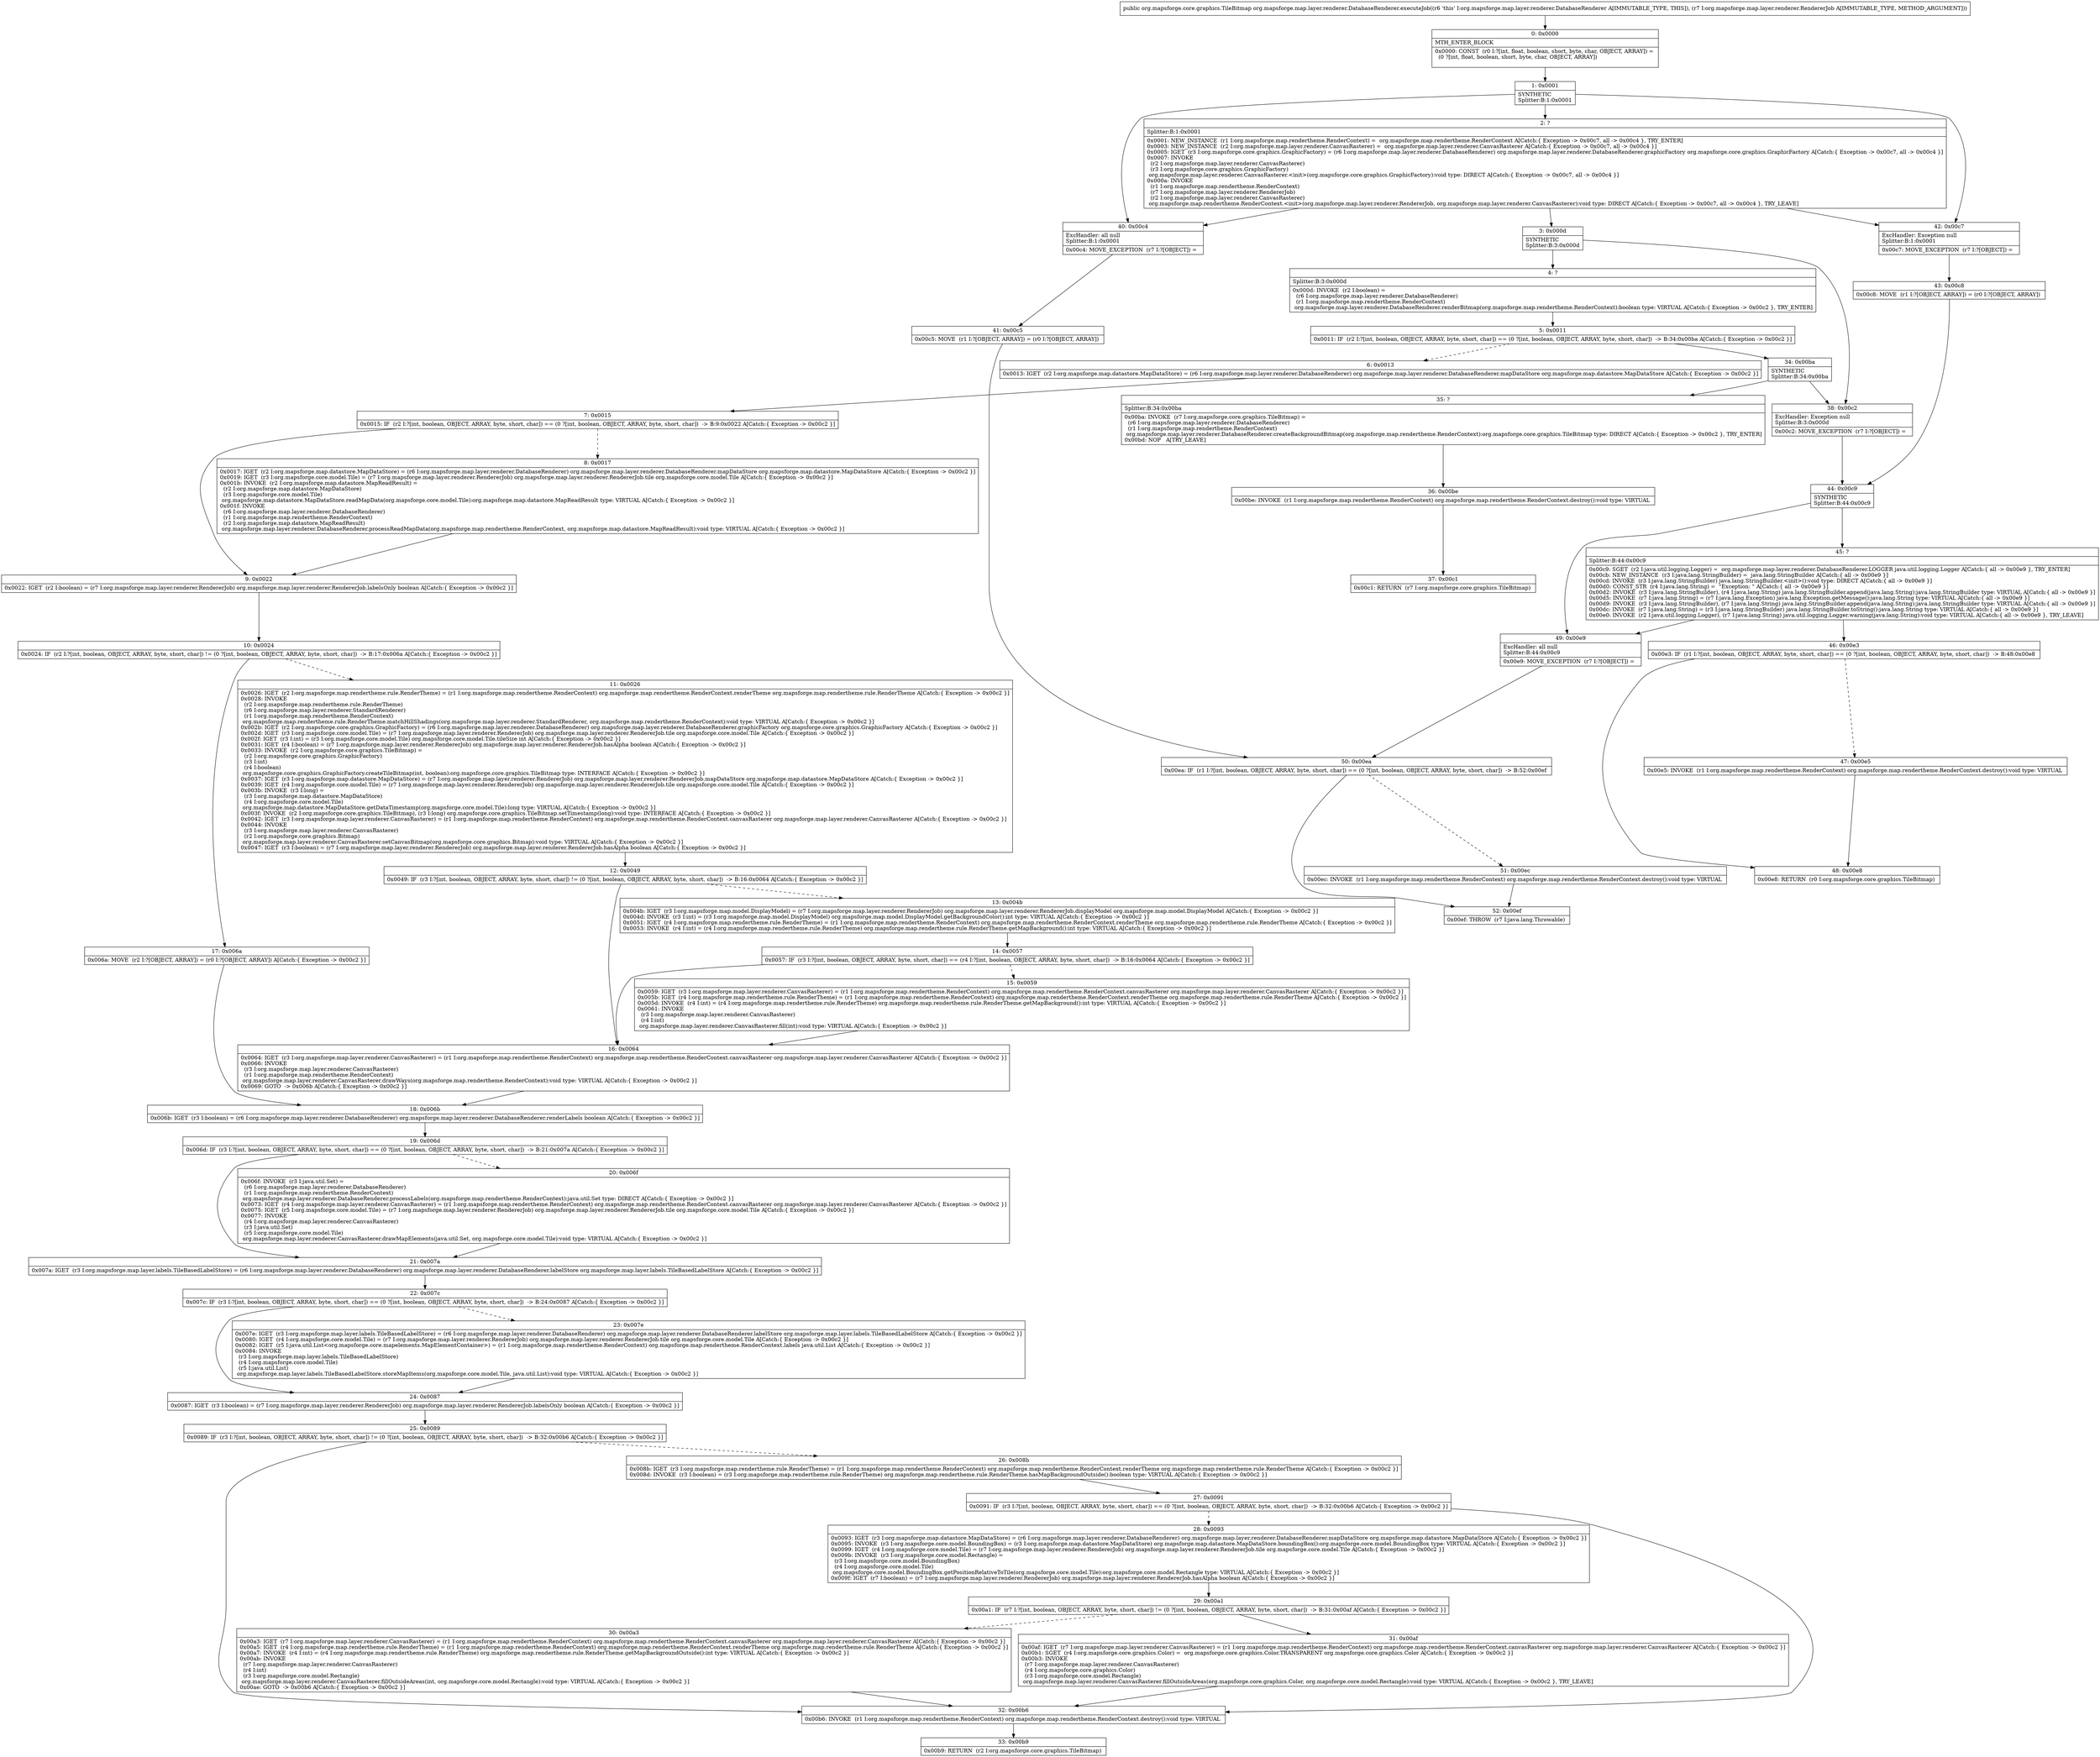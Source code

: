 digraph "CFG fororg.mapsforge.map.layer.renderer.DatabaseRenderer.executeJob(Lorg\/mapsforge\/map\/layer\/renderer\/RendererJob;)Lorg\/mapsforge\/core\/graphics\/TileBitmap;" {
Node_0 [shape=record,label="{0\:\ 0x0000|MTH_ENTER_BLOCK\l|0x0000: CONST  (r0 I:?[int, float, boolean, short, byte, char, OBJECT, ARRAY]) = \l  (0 ?[int, float, boolean, short, byte, char, OBJECT, ARRAY])\l \l}"];
Node_1 [shape=record,label="{1\:\ 0x0001|SYNTHETIC\lSplitter:B:1:0x0001\l}"];
Node_2 [shape=record,label="{2\:\ ?|Splitter:B:1:0x0001\l|0x0001: NEW_INSTANCE  (r1 I:org.mapsforge.map.rendertheme.RenderContext) =  org.mapsforge.map.rendertheme.RenderContext A[Catch:\{ Exception \-\> 0x00c7, all \-\> 0x00c4 \}, TRY_ENTER]\l0x0003: NEW_INSTANCE  (r2 I:org.mapsforge.map.layer.renderer.CanvasRasterer) =  org.mapsforge.map.layer.renderer.CanvasRasterer A[Catch:\{ Exception \-\> 0x00c7, all \-\> 0x00c4 \}]\l0x0005: IGET  (r3 I:org.mapsforge.core.graphics.GraphicFactory) = (r6 I:org.mapsforge.map.layer.renderer.DatabaseRenderer) org.mapsforge.map.layer.renderer.DatabaseRenderer.graphicFactory org.mapsforge.core.graphics.GraphicFactory A[Catch:\{ Exception \-\> 0x00c7, all \-\> 0x00c4 \}]\l0x0007: INVOKE  \l  (r2 I:org.mapsforge.map.layer.renderer.CanvasRasterer)\l  (r3 I:org.mapsforge.core.graphics.GraphicFactory)\l org.mapsforge.map.layer.renderer.CanvasRasterer.\<init\>(org.mapsforge.core.graphics.GraphicFactory):void type: DIRECT A[Catch:\{ Exception \-\> 0x00c7, all \-\> 0x00c4 \}]\l0x000a: INVOKE  \l  (r1 I:org.mapsforge.map.rendertheme.RenderContext)\l  (r7 I:org.mapsforge.map.layer.renderer.RendererJob)\l  (r2 I:org.mapsforge.map.layer.renderer.CanvasRasterer)\l org.mapsforge.map.rendertheme.RenderContext.\<init\>(org.mapsforge.map.layer.renderer.RendererJob, org.mapsforge.map.layer.renderer.CanvasRasterer):void type: DIRECT A[Catch:\{ Exception \-\> 0x00c7, all \-\> 0x00c4 \}, TRY_LEAVE]\l}"];
Node_3 [shape=record,label="{3\:\ 0x000d|SYNTHETIC\lSplitter:B:3:0x000d\l}"];
Node_4 [shape=record,label="{4\:\ ?|Splitter:B:3:0x000d\l|0x000d: INVOKE  (r2 I:boolean) = \l  (r6 I:org.mapsforge.map.layer.renderer.DatabaseRenderer)\l  (r1 I:org.mapsforge.map.rendertheme.RenderContext)\l org.mapsforge.map.layer.renderer.DatabaseRenderer.renderBitmap(org.mapsforge.map.rendertheme.RenderContext):boolean type: VIRTUAL A[Catch:\{ Exception \-\> 0x00c2 \}, TRY_ENTER]\l}"];
Node_5 [shape=record,label="{5\:\ 0x0011|0x0011: IF  (r2 I:?[int, boolean, OBJECT, ARRAY, byte, short, char]) == (0 ?[int, boolean, OBJECT, ARRAY, byte, short, char])  \-\> B:34:0x00ba A[Catch:\{ Exception \-\> 0x00c2 \}]\l}"];
Node_6 [shape=record,label="{6\:\ 0x0013|0x0013: IGET  (r2 I:org.mapsforge.map.datastore.MapDataStore) = (r6 I:org.mapsforge.map.layer.renderer.DatabaseRenderer) org.mapsforge.map.layer.renderer.DatabaseRenderer.mapDataStore org.mapsforge.map.datastore.MapDataStore A[Catch:\{ Exception \-\> 0x00c2 \}]\l}"];
Node_7 [shape=record,label="{7\:\ 0x0015|0x0015: IF  (r2 I:?[int, boolean, OBJECT, ARRAY, byte, short, char]) == (0 ?[int, boolean, OBJECT, ARRAY, byte, short, char])  \-\> B:9:0x0022 A[Catch:\{ Exception \-\> 0x00c2 \}]\l}"];
Node_8 [shape=record,label="{8\:\ 0x0017|0x0017: IGET  (r2 I:org.mapsforge.map.datastore.MapDataStore) = (r6 I:org.mapsforge.map.layer.renderer.DatabaseRenderer) org.mapsforge.map.layer.renderer.DatabaseRenderer.mapDataStore org.mapsforge.map.datastore.MapDataStore A[Catch:\{ Exception \-\> 0x00c2 \}]\l0x0019: IGET  (r3 I:org.mapsforge.core.model.Tile) = (r7 I:org.mapsforge.map.layer.renderer.RendererJob) org.mapsforge.map.layer.renderer.RendererJob.tile org.mapsforge.core.model.Tile A[Catch:\{ Exception \-\> 0x00c2 \}]\l0x001b: INVOKE  (r2 I:org.mapsforge.map.datastore.MapReadResult) = \l  (r2 I:org.mapsforge.map.datastore.MapDataStore)\l  (r3 I:org.mapsforge.core.model.Tile)\l org.mapsforge.map.datastore.MapDataStore.readMapData(org.mapsforge.core.model.Tile):org.mapsforge.map.datastore.MapReadResult type: VIRTUAL A[Catch:\{ Exception \-\> 0x00c2 \}]\l0x001f: INVOKE  \l  (r6 I:org.mapsforge.map.layer.renderer.DatabaseRenderer)\l  (r1 I:org.mapsforge.map.rendertheme.RenderContext)\l  (r2 I:org.mapsforge.map.datastore.MapReadResult)\l org.mapsforge.map.layer.renderer.DatabaseRenderer.processReadMapData(org.mapsforge.map.rendertheme.RenderContext, org.mapsforge.map.datastore.MapReadResult):void type: VIRTUAL A[Catch:\{ Exception \-\> 0x00c2 \}]\l}"];
Node_9 [shape=record,label="{9\:\ 0x0022|0x0022: IGET  (r2 I:boolean) = (r7 I:org.mapsforge.map.layer.renderer.RendererJob) org.mapsforge.map.layer.renderer.RendererJob.labelsOnly boolean A[Catch:\{ Exception \-\> 0x00c2 \}]\l}"];
Node_10 [shape=record,label="{10\:\ 0x0024|0x0024: IF  (r2 I:?[int, boolean, OBJECT, ARRAY, byte, short, char]) != (0 ?[int, boolean, OBJECT, ARRAY, byte, short, char])  \-\> B:17:0x006a A[Catch:\{ Exception \-\> 0x00c2 \}]\l}"];
Node_11 [shape=record,label="{11\:\ 0x0026|0x0026: IGET  (r2 I:org.mapsforge.map.rendertheme.rule.RenderTheme) = (r1 I:org.mapsforge.map.rendertheme.RenderContext) org.mapsforge.map.rendertheme.RenderContext.renderTheme org.mapsforge.map.rendertheme.rule.RenderTheme A[Catch:\{ Exception \-\> 0x00c2 \}]\l0x0028: INVOKE  \l  (r2 I:org.mapsforge.map.rendertheme.rule.RenderTheme)\l  (r6 I:org.mapsforge.map.layer.renderer.StandardRenderer)\l  (r1 I:org.mapsforge.map.rendertheme.RenderContext)\l org.mapsforge.map.rendertheme.rule.RenderTheme.matchHillShadings(org.mapsforge.map.layer.renderer.StandardRenderer, org.mapsforge.map.rendertheme.RenderContext):void type: VIRTUAL A[Catch:\{ Exception \-\> 0x00c2 \}]\l0x002b: IGET  (r2 I:org.mapsforge.core.graphics.GraphicFactory) = (r6 I:org.mapsforge.map.layer.renderer.DatabaseRenderer) org.mapsforge.map.layer.renderer.DatabaseRenderer.graphicFactory org.mapsforge.core.graphics.GraphicFactory A[Catch:\{ Exception \-\> 0x00c2 \}]\l0x002d: IGET  (r3 I:org.mapsforge.core.model.Tile) = (r7 I:org.mapsforge.map.layer.renderer.RendererJob) org.mapsforge.map.layer.renderer.RendererJob.tile org.mapsforge.core.model.Tile A[Catch:\{ Exception \-\> 0x00c2 \}]\l0x002f: IGET  (r3 I:int) = (r3 I:org.mapsforge.core.model.Tile) org.mapsforge.core.model.Tile.tileSize int A[Catch:\{ Exception \-\> 0x00c2 \}]\l0x0031: IGET  (r4 I:boolean) = (r7 I:org.mapsforge.map.layer.renderer.RendererJob) org.mapsforge.map.layer.renderer.RendererJob.hasAlpha boolean A[Catch:\{ Exception \-\> 0x00c2 \}]\l0x0033: INVOKE  (r2 I:org.mapsforge.core.graphics.TileBitmap) = \l  (r2 I:org.mapsforge.core.graphics.GraphicFactory)\l  (r3 I:int)\l  (r4 I:boolean)\l org.mapsforge.core.graphics.GraphicFactory.createTileBitmap(int, boolean):org.mapsforge.core.graphics.TileBitmap type: INTERFACE A[Catch:\{ Exception \-\> 0x00c2 \}]\l0x0037: IGET  (r3 I:org.mapsforge.map.datastore.MapDataStore) = (r7 I:org.mapsforge.map.layer.renderer.RendererJob) org.mapsforge.map.layer.renderer.RendererJob.mapDataStore org.mapsforge.map.datastore.MapDataStore A[Catch:\{ Exception \-\> 0x00c2 \}]\l0x0039: IGET  (r4 I:org.mapsforge.core.model.Tile) = (r7 I:org.mapsforge.map.layer.renderer.RendererJob) org.mapsforge.map.layer.renderer.RendererJob.tile org.mapsforge.core.model.Tile A[Catch:\{ Exception \-\> 0x00c2 \}]\l0x003b: INVOKE  (r3 I:long) = \l  (r3 I:org.mapsforge.map.datastore.MapDataStore)\l  (r4 I:org.mapsforge.core.model.Tile)\l org.mapsforge.map.datastore.MapDataStore.getDataTimestamp(org.mapsforge.core.model.Tile):long type: VIRTUAL A[Catch:\{ Exception \-\> 0x00c2 \}]\l0x003f: INVOKE  (r2 I:org.mapsforge.core.graphics.TileBitmap), (r3 I:long) org.mapsforge.core.graphics.TileBitmap.setTimestamp(long):void type: INTERFACE A[Catch:\{ Exception \-\> 0x00c2 \}]\l0x0042: IGET  (r3 I:org.mapsforge.map.layer.renderer.CanvasRasterer) = (r1 I:org.mapsforge.map.rendertheme.RenderContext) org.mapsforge.map.rendertheme.RenderContext.canvasRasterer org.mapsforge.map.layer.renderer.CanvasRasterer A[Catch:\{ Exception \-\> 0x00c2 \}]\l0x0044: INVOKE  \l  (r3 I:org.mapsforge.map.layer.renderer.CanvasRasterer)\l  (r2 I:org.mapsforge.core.graphics.Bitmap)\l org.mapsforge.map.layer.renderer.CanvasRasterer.setCanvasBitmap(org.mapsforge.core.graphics.Bitmap):void type: VIRTUAL A[Catch:\{ Exception \-\> 0x00c2 \}]\l0x0047: IGET  (r3 I:boolean) = (r7 I:org.mapsforge.map.layer.renderer.RendererJob) org.mapsforge.map.layer.renderer.RendererJob.hasAlpha boolean A[Catch:\{ Exception \-\> 0x00c2 \}]\l}"];
Node_12 [shape=record,label="{12\:\ 0x0049|0x0049: IF  (r3 I:?[int, boolean, OBJECT, ARRAY, byte, short, char]) != (0 ?[int, boolean, OBJECT, ARRAY, byte, short, char])  \-\> B:16:0x0064 A[Catch:\{ Exception \-\> 0x00c2 \}]\l}"];
Node_13 [shape=record,label="{13\:\ 0x004b|0x004b: IGET  (r3 I:org.mapsforge.map.model.DisplayModel) = (r7 I:org.mapsforge.map.layer.renderer.RendererJob) org.mapsforge.map.layer.renderer.RendererJob.displayModel org.mapsforge.map.model.DisplayModel A[Catch:\{ Exception \-\> 0x00c2 \}]\l0x004d: INVOKE  (r3 I:int) = (r3 I:org.mapsforge.map.model.DisplayModel) org.mapsforge.map.model.DisplayModel.getBackgroundColor():int type: VIRTUAL A[Catch:\{ Exception \-\> 0x00c2 \}]\l0x0051: IGET  (r4 I:org.mapsforge.map.rendertheme.rule.RenderTheme) = (r1 I:org.mapsforge.map.rendertheme.RenderContext) org.mapsforge.map.rendertheme.RenderContext.renderTheme org.mapsforge.map.rendertheme.rule.RenderTheme A[Catch:\{ Exception \-\> 0x00c2 \}]\l0x0053: INVOKE  (r4 I:int) = (r4 I:org.mapsforge.map.rendertheme.rule.RenderTheme) org.mapsforge.map.rendertheme.rule.RenderTheme.getMapBackground():int type: VIRTUAL A[Catch:\{ Exception \-\> 0x00c2 \}]\l}"];
Node_14 [shape=record,label="{14\:\ 0x0057|0x0057: IF  (r3 I:?[int, boolean, OBJECT, ARRAY, byte, short, char]) == (r4 I:?[int, boolean, OBJECT, ARRAY, byte, short, char])  \-\> B:16:0x0064 A[Catch:\{ Exception \-\> 0x00c2 \}]\l}"];
Node_15 [shape=record,label="{15\:\ 0x0059|0x0059: IGET  (r3 I:org.mapsforge.map.layer.renderer.CanvasRasterer) = (r1 I:org.mapsforge.map.rendertheme.RenderContext) org.mapsforge.map.rendertheme.RenderContext.canvasRasterer org.mapsforge.map.layer.renderer.CanvasRasterer A[Catch:\{ Exception \-\> 0x00c2 \}]\l0x005b: IGET  (r4 I:org.mapsforge.map.rendertheme.rule.RenderTheme) = (r1 I:org.mapsforge.map.rendertheme.RenderContext) org.mapsforge.map.rendertheme.RenderContext.renderTheme org.mapsforge.map.rendertheme.rule.RenderTheme A[Catch:\{ Exception \-\> 0x00c2 \}]\l0x005d: INVOKE  (r4 I:int) = (r4 I:org.mapsforge.map.rendertheme.rule.RenderTheme) org.mapsforge.map.rendertheme.rule.RenderTheme.getMapBackground():int type: VIRTUAL A[Catch:\{ Exception \-\> 0x00c2 \}]\l0x0061: INVOKE  \l  (r3 I:org.mapsforge.map.layer.renderer.CanvasRasterer)\l  (r4 I:int)\l org.mapsforge.map.layer.renderer.CanvasRasterer.fill(int):void type: VIRTUAL A[Catch:\{ Exception \-\> 0x00c2 \}]\l}"];
Node_16 [shape=record,label="{16\:\ 0x0064|0x0064: IGET  (r3 I:org.mapsforge.map.layer.renderer.CanvasRasterer) = (r1 I:org.mapsforge.map.rendertheme.RenderContext) org.mapsforge.map.rendertheme.RenderContext.canvasRasterer org.mapsforge.map.layer.renderer.CanvasRasterer A[Catch:\{ Exception \-\> 0x00c2 \}]\l0x0066: INVOKE  \l  (r3 I:org.mapsforge.map.layer.renderer.CanvasRasterer)\l  (r1 I:org.mapsforge.map.rendertheme.RenderContext)\l org.mapsforge.map.layer.renderer.CanvasRasterer.drawWays(org.mapsforge.map.rendertheme.RenderContext):void type: VIRTUAL A[Catch:\{ Exception \-\> 0x00c2 \}]\l0x0069: GOTO  \-\> 0x006b A[Catch:\{ Exception \-\> 0x00c2 \}]\l}"];
Node_17 [shape=record,label="{17\:\ 0x006a|0x006a: MOVE  (r2 I:?[OBJECT, ARRAY]) = (r0 I:?[OBJECT, ARRAY]) A[Catch:\{ Exception \-\> 0x00c2 \}]\l}"];
Node_18 [shape=record,label="{18\:\ 0x006b|0x006b: IGET  (r3 I:boolean) = (r6 I:org.mapsforge.map.layer.renderer.DatabaseRenderer) org.mapsforge.map.layer.renderer.DatabaseRenderer.renderLabels boolean A[Catch:\{ Exception \-\> 0x00c2 \}]\l}"];
Node_19 [shape=record,label="{19\:\ 0x006d|0x006d: IF  (r3 I:?[int, boolean, OBJECT, ARRAY, byte, short, char]) == (0 ?[int, boolean, OBJECT, ARRAY, byte, short, char])  \-\> B:21:0x007a A[Catch:\{ Exception \-\> 0x00c2 \}]\l}"];
Node_20 [shape=record,label="{20\:\ 0x006f|0x006f: INVOKE  (r3 I:java.util.Set) = \l  (r6 I:org.mapsforge.map.layer.renderer.DatabaseRenderer)\l  (r1 I:org.mapsforge.map.rendertheme.RenderContext)\l org.mapsforge.map.layer.renderer.DatabaseRenderer.processLabels(org.mapsforge.map.rendertheme.RenderContext):java.util.Set type: DIRECT A[Catch:\{ Exception \-\> 0x00c2 \}]\l0x0073: IGET  (r4 I:org.mapsforge.map.layer.renderer.CanvasRasterer) = (r1 I:org.mapsforge.map.rendertheme.RenderContext) org.mapsforge.map.rendertheme.RenderContext.canvasRasterer org.mapsforge.map.layer.renderer.CanvasRasterer A[Catch:\{ Exception \-\> 0x00c2 \}]\l0x0075: IGET  (r5 I:org.mapsforge.core.model.Tile) = (r7 I:org.mapsforge.map.layer.renderer.RendererJob) org.mapsforge.map.layer.renderer.RendererJob.tile org.mapsforge.core.model.Tile A[Catch:\{ Exception \-\> 0x00c2 \}]\l0x0077: INVOKE  \l  (r4 I:org.mapsforge.map.layer.renderer.CanvasRasterer)\l  (r3 I:java.util.Set)\l  (r5 I:org.mapsforge.core.model.Tile)\l org.mapsforge.map.layer.renderer.CanvasRasterer.drawMapElements(java.util.Set, org.mapsforge.core.model.Tile):void type: VIRTUAL A[Catch:\{ Exception \-\> 0x00c2 \}]\l}"];
Node_21 [shape=record,label="{21\:\ 0x007a|0x007a: IGET  (r3 I:org.mapsforge.map.layer.labels.TileBasedLabelStore) = (r6 I:org.mapsforge.map.layer.renderer.DatabaseRenderer) org.mapsforge.map.layer.renderer.DatabaseRenderer.labelStore org.mapsforge.map.layer.labels.TileBasedLabelStore A[Catch:\{ Exception \-\> 0x00c2 \}]\l}"];
Node_22 [shape=record,label="{22\:\ 0x007c|0x007c: IF  (r3 I:?[int, boolean, OBJECT, ARRAY, byte, short, char]) == (0 ?[int, boolean, OBJECT, ARRAY, byte, short, char])  \-\> B:24:0x0087 A[Catch:\{ Exception \-\> 0x00c2 \}]\l}"];
Node_23 [shape=record,label="{23\:\ 0x007e|0x007e: IGET  (r3 I:org.mapsforge.map.layer.labels.TileBasedLabelStore) = (r6 I:org.mapsforge.map.layer.renderer.DatabaseRenderer) org.mapsforge.map.layer.renderer.DatabaseRenderer.labelStore org.mapsforge.map.layer.labels.TileBasedLabelStore A[Catch:\{ Exception \-\> 0x00c2 \}]\l0x0080: IGET  (r4 I:org.mapsforge.core.model.Tile) = (r7 I:org.mapsforge.map.layer.renderer.RendererJob) org.mapsforge.map.layer.renderer.RendererJob.tile org.mapsforge.core.model.Tile A[Catch:\{ Exception \-\> 0x00c2 \}]\l0x0082: IGET  (r5 I:java.util.List\<org.mapsforge.core.mapelements.MapElementContainer\>) = (r1 I:org.mapsforge.map.rendertheme.RenderContext) org.mapsforge.map.rendertheme.RenderContext.labels java.util.List A[Catch:\{ Exception \-\> 0x00c2 \}]\l0x0084: INVOKE  \l  (r3 I:org.mapsforge.map.layer.labels.TileBasedLabelStore)\l  (r4 I:org.mapsforge.core.model.Tile)\l  (r5 I:java.util.List)\l org.mapsforge.map.layer.labels.TileBasedLabelStore.storeMapItems(org.mapsforge.core.model.Tile, java.util.List):void type: VIRTUAL A[Catch:\{ Exception \-\> 0x00c2 \}]\l}"];
Node_24 [shape=record,label="{24\:\ 0x0087|0x0087: IGET  (r3 I:boolean) = (r7 I:org.mapsforge.map.layer.renderer.RendererJob) org.mapsforge.map.layer.renderer.RendererJob.labelsOnly boolean A[Catch:\{ Exception \-\> 0x00c2 \}]\l}"];
Node_25 [shape=record,label="{25\:\ 0x0089|0x0089: IF  (r3 I:?[int, boolean, OBJECT, ARRAY, byte, short, char]) != (0 ?[int, boolean, OBJECT, ARRAY, byte, short, char])  \-\> B:32:0x00b6 A[Catch:\{ Exception \-\> 0x00c2 \}]\l}"];
Node_26 [shape=record,label="{26\:\ 0x008b|0x008b: IGET  (r3 I:org.mapsforge.map.rendertheme.rule.RenderTheme) = (r1 I:org.mapsforge.map.rendertheme.RenderContext) org.mapsforge.map.rendertheme.RenderContext.renderTheme org.mapsforge.map.rendertheme.rule.RenderTheme A[Catch:\{ Exception \-\> 0x00c2 \}]\l0x008d: INVOKE  (r3 I:boolean) = (r3 I:org.mapsforge.map.rendertheme.rule.RenderTheme) org.mapsforge.map.rendertheme.rule.RenderTheme.hasMapBackgroundOutside():boolean type: VIRTUAL A[Catch:\{ Exception \-\> 0x00c2 \}]\l}"];
Node_27 [shape=record,label="{27\:\ 0x0091|0x0091: IF  (r3 I:?[int, boolean, OBJECT, ARRAY, byte, short, char]) == (0 ?[int, boolean, OBJECT, ARRAY, byte, short, char])  \-\> B:32:0x00b6 A[Catch:\{ Exception \-\> 0x00c2 \}]\l}"];
Node_28 [shape=record,label="{28\:\ 0x0093|0x0093: IGET  (r3 I:org.mapsforge.map.datastore.MapDataStore) = (r6 I:org.mapsforge.map.layer.renderer.DatabaseRenderer) org.mapsforge.map.layer.renderer.DatabaseRenderer.mapDataStore org.mapsforge.map.datastore.MapDataStore A[Catch:\{ Exception \-\> 0x00c2 \}]\l0x0095: INVOKE  (r3 I:org.mapsforge.core.model.BoundingBox) = (r3 I:org.mapsforge.map.datastore.MapDataStore) org.mapsforge.map.datastore.MapDataStore.boundingBox():org.mapsforge.core.model.BoundingBox type: VIRTUAL A[Catch:\{ Exception \-\> 0x00c2 \}]\l0x0099: IGET  (r4 I:org.mapsforge.core.model.Tile) = (r7 I:org.mapsforge.map.layer.renderer.RendererJob) org.mapsforge.map.layer.renderer.RendererJob.tile org.mapsforge.core.model.Tile A[Catch:\{ Exception \-\> 0x00c2 \}]\l0x009b: INVOKE  (r3 I:org.mapsforge.core.model.Rectangle) = \l  (r3 I:org.mapsforge.core.model.BoundingBox)\l  (r4 I:org.mapsforge.core.model.Tile)\l org.mapsforge.core.model.BoundingBox.getPositionRelativeToTile(org.mapsforge.core.model.Tile):org.mapsforge.core.model.Rectangle type: VIRTUAL A[Catch:\{ Exception \-\> 0x00c2 \}]\l0x009f: IGET  (r7 I:boolean) = (r7 I:org.mapsforge.map.layer.renderer.RendererJob) org.mapsforge.map.layer.renderer.RendererJob.hasAlpha boolean A[Catch:\{ Exception \-\> 0x00c2 \}]\l}"];
Node_29 [shape=record,label="{29\:\ 0x00a1|0x00a1: IF  (r7 I:?[int, boolean, OBJECT, ARRAY, byte, short, char]) != (0 ?[int, boolean, OBJECT, ARRAY, byte, short, char])  \-\> B:31:0x00af A[Catch:\{ Exception \-\> 0x00c2 \}]\l}"];
Node_30 [shape=record,label="{30\:\ 0x00a3|0x00a3: IGET  (r7 I:org.mapsforge.map.layer.renderer.CanvasRasterer) = (r1 I:org.mapsforge.map.rendertheme.RenderContext) org.mapsforge.map.rendertheme.RenderContext.canvasRasterer org.mapsforge.map.layer.renderer.CanvasRasterer A[Catch:\{ Exception \-\> 0x00c2 \}]\l0x00a5: IGET  (r4 I:org.mapsforge.map.rendertheme.rule.RenderTheme) = (r1 I:org.mapsforge.map.rendertheme.RenderContext) org.mapsforge.map.rendertheme.RenderContext.renderTheme org.mapsforge.map.rendertheme.rule.RenderTheme A[Catch:\{ Exception \-\> 0x00c2 \}]\l0x00a7: INVOKE  (r4 I:int) = (r4 I:org.mapsforge.map.rendertheme.rule.RenderTheme) org.mapsforge.map.rendertheme.rule.RenderTheme.getMapBackgroundOutside():int type: VIRTUAL A[Catch:\{ Exception \-\> 0x00c2 \}]\l0x00ab: INVOKE  \l  (r7 I:org.mapsforge.map.layer.renderer.CanvasRasterer)\l  (r4 I:int)\l  (r3 I:org.mapsforge.core.model.Rectangle)\l org.mapsforge.map.layer.renderer.CanvasRasterer.fillOutsideAreas(int, org.mapsforge.core.model.Rectangle):void type: VIRTUAL A[Catch:\{ Exception \-\> 0x00c2 \}]\l0x00ae: GOTO  \-\> 0x00b6 A[Catch:\{ Exception \-\> 0x00c2 \}]\l}"];
Node_31 [shape=record,label="{31\:\ 0x00af|0x00af: IGET  (r7 I:org.mapsforge.map.layer.renderer.CanvasRasterer) = (r1 I:org.mapsforge.map.rendertheme.RenderContext) org.mapsforge.map.rendertheme.RenderContext.canvasRasterer org.mapsforge.map.layer.renderer.CanvasRasterer A[Catch:\{ Exception \-\> 0x00c2 \}]\l0x00b1: SGET  (r4 I:org.mapsforge.core.graphics.Color) =  org.mapsforge.core.graphics.Color.TRANSPARENT org.mapsforge.core.graphics.Color A[Catch:\{ Exception \-\> 0x00c2 \}]\l0x00b3: INVOKE  \l  (r7 I:org.mapsforge.map.layer.renderer.CanvasRasterer)\l  (r4 I:org.mapsforge.core.graphics.Color)\l  (r3 I:org.mapsforge.core.model.Rectangle)\l org.mapsforge.map.layer.renderer.CanvasRasterer.fillOutsideAreas(org.mapsforge.core.graphics.Color, org.mapsforge.core.model.Rectangle):void type: VIRTUAL A[Catch:\{ Exception \-\> 0x00c2 \}, TRY_LEAVE]\l}"];
Node_32 [shape=record,label="{32\:\ 0x00b6|0x00b6: INVOKE  (r1 I:org.mapsforge.map.rendertheme.RenderContext) org.mapsforge.map.rendertheme.RenderContext.destroy():void type: VIRTUAL \l}"];
Node_33 [shape=record,label="{33\:\ 0x00b9|0x00b9: RETURN  (r2 I:org.mapsforge.core.graphics.TileBitmap) \l}"];
Node_34 [shape=record,label="{34\:\ 0x00ba|SYNTHETIC\lSplitter:B:34:0x00ba\l}"];
Node_35 [shape=record,label="{35\:\ ?|Splitter:B:34:0x00ba\l|0x00ba: INVOKE  (r7 I:org.mapsforge.core.graphics.TileBitmap) = \l  (r6 I:org.mapsforge.map.layer.renderer.DatabaseRenderer)\l  (r1 I:org.mapsforge.map.rendertheme.RenderContext)\l org.mapsforge.map.layer.renderer.DatabaseRenderer.createBackgroundBitmap(org.mapsforge.map.rendertheme.RenderContext):org.mapsforge.core.graphics.TileBitmap type: DIRECT A[Catch:\{ Exception \-\> 0x00c2 \}, TRY_ENTER]\l0x00bd: NOP   A[TRY_LEAVE]\l}"];
Node_36 [shape=record,label="{36\:\ 0x00be|0x00be: INVOKE  (r1 I:org.mapsforge.map.rendertheme.RenderContext) org.mapsforge.map.rendertheme.RenderContext.destroy():void type: VIRTUAL \l}"];
Node_37 [shape=record,label="{37\:\ 0x00c1|0x00c1: RETURN  (r7 I:org.mapsforge.core.graphics.TileBitmap) \l}"];
Node_38 [shape=record,label="{38\:\ 0x00c2|ExcHandler: Exception null\lSplitter:B:3:0x000d\l|0x00c2: MOVE_EXCEPTION  (r7 I:?[OBJECT]) =  \l}"];
Node_40 [shape=record,label="{40\:\ 0x00c4|ExcHandler: all null\lSplitter:B:1:0x0001\l|0x00c4: MOVE_EXCEPTION  (r7 I:?[OBJECT]) =  \l}"];
Node_41 [shape=record,label="{41\:\ 0x00c5|0x00c5: MOVE  (r1 I:?[OBJECT, ARRAY]) = (r0 I:?[OBJECT, ARRAY]) \l}"];
Node_42 [shape=record,label="{42\:\ 0x00c7|ExcHandler: Exception null\lSplitter:B:1:0x0001\l|0x00c7: MOVE_EXCEPTION  (r7 I:?[OBJECT]) =  \l}"];
Node_43 [shape=record,label="{43\:\ 0x00c8|0x00c8: MOVE  (r1 I:?[OBJECT, ARRAY]) = (r0 I:?[OBJECT, ARRAY]) \l}"];
Node_44 [shape=record,label="{44\:\ 0x00c9|SYNTHETIC\lSplitter:B:44:0x00c9\l}"];
Node_45 [shape=record,label="{45\:\ ?|Splitter:B:44:0x00c9\l|0x00c9: SGET  (r2 I:java.util.logging.Logger) =  org.mapsforge.map.layer.renderer.DatabaseRenderer.LOGGER java.util.logging.Logger A[Catch:\{ all \-\> 0x00e9 \}, TRY_ENTER]\l0x00cb: NEW_INSTANCE  (r3 I:java.lang.StringBuilder) =  java.lang.StringBuilder A[Catch:\{ all \-\> 0x00e9 \}]\l0x00cd: INVOKE  (r3 I:java.lang.StringBuilder) java.lang.StringBuilder.\<init\>():void type: DIRECT A[Catch:\{ all \-\> 0x00e9 \}]\l0x00d0: CONST_STR  (r4 I:java.lang.String) =  \"Exception: \" A[Catch:\{ all \-\> 0x00e9 \}]\l0x00d2: INVOKE  (r3 I:java.lang.StringBuilder), (r4 I:java.lang.String) java.lang.StringBuilder.append(java.lang.String):java.lang.StringBuilder type: VIRTUAL A[Catch:\{ all \-\> 0x00e9 \}]\l0x00d5: INVOKE  (r7 I:java.lang.String) = (r7 I:java.lang.Exception) java.lang.Exception.getMessage():java.lang.String type: VIRTUAL A[Catch:\{ all \-\> 0x00e9 \}]\l0x00d9: INVOKE  (r3 I:java.lang.StringBuilder), (r7 I:java.lang.String) java.lang.StringBuilder.append(java.lang.String):java.lang.StringBuilder type: VIRTUAL A[Catch:\{ all \-\> 0x00e9 \}]\l0x00dc: INVOKE  (r7 I:java.lang.String) = (r3 I:java.lang.StringBuilder) java.lang.StringBuilder.toString():java.lang.String type: VIRTUAL A[Catch:\{ all \-\> 0x00e9 \}]\l0x00e0: INVOKE  (r2 I:java.util.logging.Logger), (r7 I:java.lang.String) java.util.logging.Logger.warning(java.lang.String):void type: VIRTUAL A[Catch:\{ all \-\> 0x00e9 \}, TRY_LEAVE]\l}"];
Node_46 [shape=record,label="{46\:\ 0x00e3|0x00e3: IF  (r1 I:?[int, boolean, OBJECT, ARRAY, byte, short, char]) == (0 ?[int, boolean, OBJECT, ARRAY, byte, short, char])  \-\> B:48:0x00e8 \l}"];
Node_47 [shape=record,label="{47\:\ 0x00e5|0x00e5: INVOKE  (r1 I:org.mapsforge.map.rendertheme.RenderContext) org.mapsforge.map.rendertheme.RenderContext.destroy():void type: VIRTUAL \l}"];
Node_48 [shape=record,label="{48\:\ 0x00e8|0x00e8: RETURN  (r0 I:org.mapsforge.core.graphics.TileBitmap) \l}"];
Node_49 [shape=record,label="{49\:\ 0x00e9|ExcHandler: all null\lSplitter:B:44:0x00c9\l|0x00e9: MOVE_EXCEPTION  (r7 I:?[OBJECT]) =  \l}"];
Node_50 [shape=record,label="{50\:\ 0x00ea|0x00ea: IF  (r1 I:?[int, boolean, OBJECT, ARRAY, byte, short, char]) == (0 ?[int, boolean, OBJECT, ARRAY, byte, short, char])  \-\> B:52:0x00ef \l}"];
Node_51 [shape=record,label="{51\:\ 0x00ec|0x00ec: INVOKE  (r1 I:org.mapsforge.map.rendertheme.RenderContext) org.mapsforge.map.rendertheme.RenderContext.destroy():void type: VIRTUAL \l}"];
Node_52 [shape=record,label="{52\:\ 0x00ef|0x00ef: THROW  (r7 I:java.lang.Throwable) \l}"];
MethodNode[shape=record,label="{public org.mapsforge.core.graphics.TileBitmap org.mapsforge.map.layer.renderer.DatabaseRenderer.executeJob((r6 'this' I:org.mapsforge.map.layer.renderer.DatabaseRenderer A[IMMUTABLE_TYPE, THIS]), (r7 I:org.mapsforge.map.layer.renderer.RendererJob A[IMMUTABLE_TYPE, METHOD_ARGUMENT])) }"];
MethodNode -> Node_0;
Node_0 -> Node_1;
Node_1 -> Node_2;
Node_1 -> Node_42;
Node_1 -> Node_40;
Node_2 -> Node_3;
Node_2 -> Node_42;
Node_2 -> Node_40;
Node_3 -> Node_4;
Node_3 -> Node_38;
Node_4 -> Node_5;
Node_5 -> Node_6[style=dashed];
Node_5 -> Node_34;
Node_6 -> Node_7;
Node_7 -> Node_8[style=dashed];
Node_7 -> Node_9;
Node_8 -> Node_9;
Node_9 -> Node_10;
Node_10 -> Node_11[style=dashed];
Node_10 -> Node_17;
Node_11 -> Node_12;
Node_12 -> Node_13[style=dashed];
Node_12 -> Node_16;
Node_13 -> Node_14;
Node_14 -> Node_15[style=dashed];
Node_14 -> Node_16;
Node_15 -> Node_16;
Node_16 -> Node_18;
Node_17 -> Node_18;
Node_18 -> Node_19;
Node_19 -> Node_20[style=dashed];
Node_19 -> Node_21;
Node_20 -> Node_21;
Node_21 -> Node_22;
Node_22 -> Node_23[style=dashed];
Node_22 -> Node_24;
Node_23 -> Node_24;
Node_24 -> Node_25;
Node_25 -> Node_26[style=dashed];
Node_25 -> Node_32;
Node_26 -> Node_27;
Node_27 -> Node_28[style=dashed];
Node_27 -> Node_32;
Node_28 -> Node_29;
Node_29 -> Node_30[style=dashed];
Node_29 -> Node_31;
Node_30 -> Node_32;
Node_31 -> Node_32;
Node_32 -> Node_33;
Node_34 -> Node_35;
Node_34 -> Node_38;
Node_35 -> Node_36;
Node_36 -> Node_37;
Node_38 -> Node_44;
Node_40 -> Node_41;
Node_41 -> Node_50;
Node_42 -> Node_43;
Node_43 -> Node_44;
Node_44 -> Node_45;
Node_44 -> Node_49;
Node_45 -> Node_46;
Node_45 -> Node_49;
Node_46 -> Node_47[style=dashed];
Node_46 -> Node_48;
Node_47 -> Node_48;
Node_49 -> Node_50;
Node_50 -> Node_51[style=dashed];
Node_50 -> Node_52;
Node_51 -> Node_52;
}

